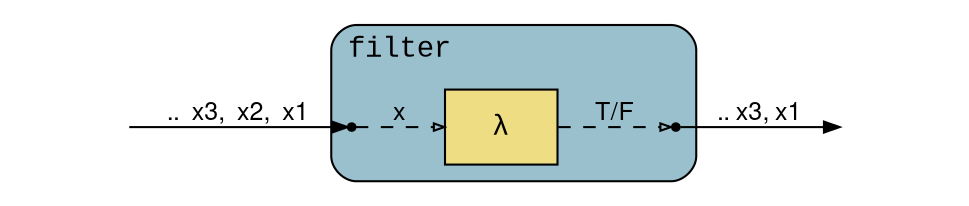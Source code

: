 digraph op_filter {
    rankdir ="LR"
    fontname="Courier New,Helvetica"
    node [shape=box fontname="Courier New,Helvetica,Comic Sans MS"]
    edge [arrowsize=.75 fontsize=12 fontname="Helvetica,Comic Sans MS" fontstyle=bold]

    // filter begin
    dm_ip [style=invis]
    dm_ip -> dm_fin [label="..  x3,  x2,  x1"]

    subgraph cluster_filter {
        label="filter"
        labeljust="l"
        style="filled,rounded"
        fillcolor=lightblue3

        dm_fin [label="" shape=point]
        dm_fout [label="" shape=point]
        dm_udf [label="λ" fillcolor=lightgoldenrod style=filled]

        dm_fin -> dm_udf [label=x style=dashed arrowhead=empty arrowsize=0.5]
        dm_udf -> dm_fout [label="T/F" style=dashed arrowhead=empty arrowsize=0.5]
    }

    dm_op [style=invis]
    dm_fout -> dm_op [label=".. x3, x1"]
    // filter end

}
